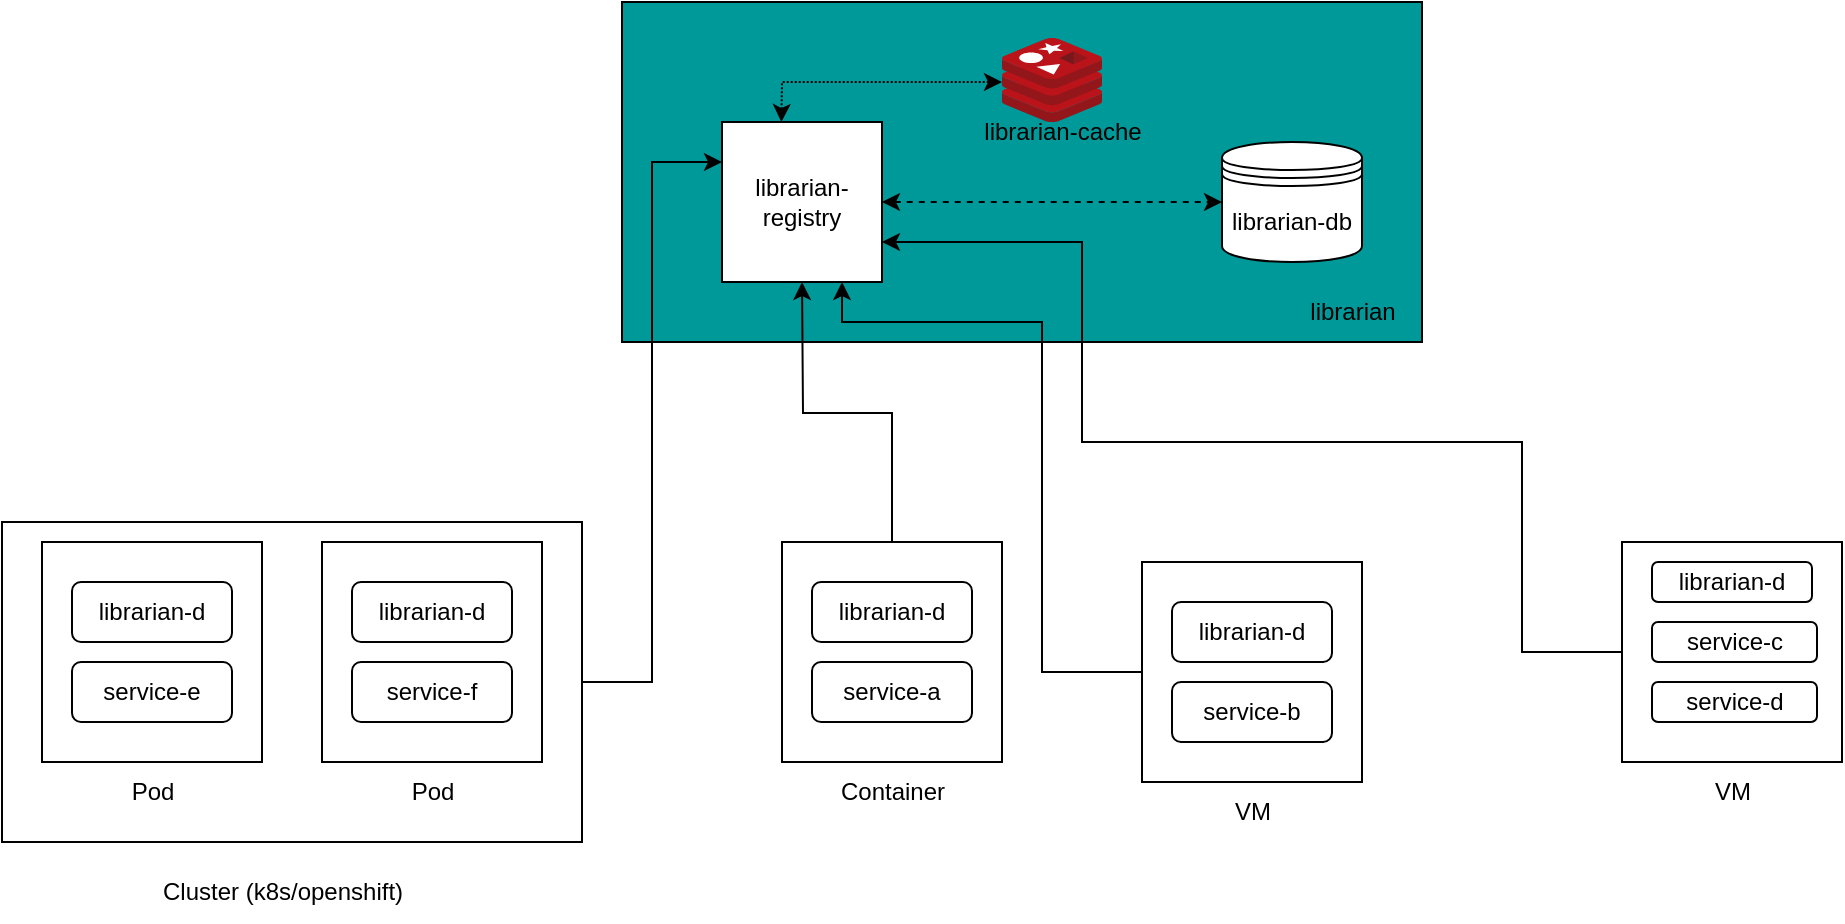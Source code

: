 <mxfile version="20.7.4" type="device"><diagram id="T3zy43xBxYmcpjcq6XOd" name="Page-1"><mxGraphModel dx="2261" dy="767" grid="1" gridSize="10" guides="1" tooltips="1" connect="1" arrows="1" fold="1" page="1" pageScale="1" pageWidth="827" pageHeight="1169" math="0" shadow="0"><root><mxCell id="0"/><mxCell id="1" parent="0"/><mxCell id="Tfm2mEiAhiy_THVITVgr-8" value="" style="rounded=0;whiteSpace=wrap;html=1;fillColor=#009999;" vertex="1" parent="1"><mxGeometry x="300" y="90" width="400" height="170" as="geometry"/></mxCell><mxCell id="Tfm2mEiAhiy_THVITVgr-13" style="edgeStyle=orthogonalEdgeStyle;rounded=0;orthogonalLoop=1;jettySize=auto;html=1;" edge="1" parent="1" source="Tfm2mEiAhiy_THVITVgr-9"><mxGeometry relative="1" as="geometry"><mxPoint x="390" y="230" as="targetPoint"/></mxGeometry></mxCell><mxCell id="Tfm2mEiAhiy_THVITVgr-14" value="" style="group" vertex="1" connectable="0" parent="1"><mxGeometry x="350" y="108" width="320" height="122" as="geometry"/></mxCell><mxCell id="Tfm2mEiAhiy_THVITVgr-1" value="librarian-registry" style="whiteSpace=wrap;html=1;aspect=fixed;" vertex="1" parent="Tfm2mEiAhiy_THVITVgr-14"><mxGeometry y="42" width="80" height="80" as="geometry"/></mxCell><mxCell id="Tfm2mEiAhiy_THVITVgr-2" value="librarian-db" style="shape=datastore;whiteSpace=wrap;html=1;" vertex="1" parent="Tfm2mEiAhiy_THVITVgr-14"><mxGeometry x="250" y="52" width="70" height="60" as="geometry"/></mxCell><mxCell id="Tfm2mEiAhiy_THVITVgr-7" value="librarian-cache" style="text;html=1;align=center;verticalAlign=middle;resizable=0;points=[];autosize=1;strokeColor=none;fillColor=none;" vertex="1" parent="Tfm2mEiAhiy_THVITVgr-14"><mxGeometry x="120" y="32" width="100" height="30" as="geometry"/></mxCell><mxCell id="Tfm2mEiAhiy_THVITVgr-5" value="" style="sketch=0;aspect=fixed;html=1;points=[];align=center;image;fontSize=12;image=img/lib/mscae/Cache_Redis_Product.svg;" vertex="1" parent="Tfm2mEiAhiy_THVITVgr-14"><mxGeometry x="140" width="50" height="42" as="geometry"/></mxCell><mxCell id="Tfm2mEiAhiy_THVITVgr-6" value="" style="endArrow=classic;startArrow=classic;html=1;rounded=0;entryX=0;entryY=0.524;entryDx=0;entryDy=0;entryPerimeter=0;exitX=0.371;exitY=0;exitDx=0;exitDy=0;exitPerimeter=0;dashed=1;dashPattern=1 1;" edge="1" parent="Tfm2mEiAhiy_THVITVgr-14" source="Tfm2mEiAhiy_THVITVgr-1" target="Tfm2mEiAhiy_THVITVgr-5"><mxGeometry width="50" height="50" relative="1" as="geometry"><mxPoint x="-20" y="22" as="sourcePoint"/><mxPoint x="65" y="-18" as="targetPoint"/><Array as="points"><mxPoint x="30" y="22"/></Array></mxGeometry></mxCell><mxCell id="Tfm2mEiAhiy_THVITVgr-4" value="" style="endArrow=classic;startArrow=classic;html=1;rounded=0;exitX=1;exitY=0.5;exitDx=0;exitDy=0;entryX=0;entryY=0.5;entryDx=0;entryDy=0;dashed=1;" edge="1" parent="Tfm2mEiAhiy_THVITVgr-14" source="Tfm2mEiAhiy_THVITVgr-1" target="Tfm2mEiAhiy_THVITVgr-2"><mxGeometry width="50" height="50" relative="1" as="geometry"><mxPoint x="130" y="132" as="sourcePoint"/><mxPoint x="180" y="82" as="targetPoint"/></mxGeometry></mxCell><mxCell id="Tfm2mEiAhiy_THVITVgr-15" value="librarian" style="text;html=1;align=center;verticalAlign=middle;resizable=0;points=[];autosize=1;strokeColor=none;fillColor=none;" vertex="1" parent="1"><mxGeometry x="630" y="230" width="70" height="30" as="geometry"/></mxCell><mxCell id="Tfm2mEiAhiy_THVITVgr-17" value="" style="group" vertex="1" connectable="0" parent="1"><mxGeometry x="380" y="360" width="110" height="150" as="geometry"/></mxCell><mxCell id="Tfm2mEiAhiy_THVITVgr-10" value="Container" style="text;html=1;align=center;verticalAlign=middle;resizable=0;points=[];autosize=1;strokeColor=none;fillColor=none;" vertex="1" parent="Tfm2mEiAhiy_THVITVgr-17"><mxGeometry x="15" y="110" width="80" height="30" as="geometry"/></mxCell><mxCell id="Tfm2mEiAhiy_THVITVgr-16" value="" style="group" vertex="1" connectable="0" parent="Tfm2mEiAhiy_THVITVgr-17"><mxGeometry width="110" height="110" as="geometry"/></mxCell><mxCell id="Tfm2mEiAhiy_THVITVgr-9" value="" style="whiteSpace=wrap;html=1;aspect=fixed;fillColor=none;" vertex="1" parent="Tfm2mEiAhiy_THVITVgr-16"><mxGeometry width="110" height="110" as="geometry"/></mxCell><mxCell id="Tfm2mEiAhiy_THVITVgr-11" value="service-a" style="rounded=1;whiteSpace=wrap;html=1;fillColor=none;" vertex="1" parent="Tfm2mEiAhiy_THVITVgr-16"><mxGeometry x="15" y="60" width="80" height="30" as="geometry"/></mxCell><mxCell id="Tfm2mEiAhiy_THVITVgr-12" value="librarian-d" style="rounded=1;whiteSpace=wrap;html=1;fillColor=none;" vertex="1" parent="Tfm2mEiAhiy_THVITVgr-16"><mxGeometry x="15" y="20" width="80" height="30" as="geometry"/></mxCell><mxCell id="Tfm2mEiAhiy_THVITVgr-18" value="" style="group;rotation=90;" vertex="1" connectable="0" parent="1"><mxGeometry x="560" y="370" width="110" height="150" as="geometry"/></mxCell><mxCell id="Tfm2mEiAhiy_THVITVgr-19" value="VM" style="text;html=1;align=center;verticalAlign=middle;resizable=0;points=[];autosize=1;strokeColor=none;fillColor=none;" vertex="1" parent="Tfm2mEiAhiy_THVITVgr-18"><mxGeometry x="35" y="110" width="40" height="30" as="geometry"/></mxCell><mxCell id="Tfm2mEiAhiy_THVITVgr-20" value="" style="group" vertex="1" connectable="0" parent="Tfm2mEiAhiy_THVITVgr-18"><mxGeometry width="110" height="110" as="geometry"/></mxCell><mxCell id="Tfm2mEiAhiy_THVITVgr-21" value="" style="whiteSpace=wrap;html=1;aspect=fixed;fillColor=none;" vertex="1" parent="Tfm2mEiAhiy_THVITVgr-20"><mxGeometry width="110" height="110" as="geometry"/></mxCell><mxCell id="Tfm2mEiAhiy_THVITVgr-22" value="service-b" style="rounded=1;whiteSpace=wrap;html=1;fillColor=none;" vertex="1" parent="Tfm2mEiAhiy_THVITVgr-20"><mxGeometry x="15" y="60" width="80" height="30" as="geometry"/></mxCell><mxCell id="Tfm2mEiAhiy_THVITVgr-23" value="librarian-d" style="rounded=1;whiteSpace=wrap;html=1;fillColor=none;" vertex="1" parent="Tfm2mEiAhiy_THVITVgr-20"><mxGeometry x="15" y="20" width="80" height="30" as="geometry"/></mxCell><mxCell id="Tfm2mEiAhiy_THVITVgr-24" value="" style="group" vertex="1" connectable="0" parent="1"><mxGeometry x="800" y="360" width="110" height="150" as="geometry"/></mxCell><mxCell id="Tfm2mEiAhiy_THVITVgr-25" value="VM" style="text;html=1;align=center;verticalAlign=middle;resizable=0;points=[];autosize=1;strokeColor=none;fillColor=none;" vertex="1" parent="Tfm2mEiAhiy_THVITVgr-24"><mxGeometry x="35" y="110" width="40" height="30" as="geometry"/></mxCell><mxCell id="Tfm2mEiAhiy_THVITVgr-26" value="" style="group" vertex="1" connectable="0" parent="Tfm2mEiAhiy_THVITVgr-24"><mxGeometry width="110" height="110" as="geometry"/></mxCell><mxCell id="Tfm2mEiAhiy_THVITVgr-27" value="" style="whiteSpace=wrap;html=1;aspect=fixed;fillColor=none;" vertex="1" parent="Tfm2mEiAhiy_THVITVgr-26"><mxGeometry width="110" height="110" as="geometry"/></mxCell><mxCell id="Tfm2mEiAhiy_THVITVgr-28" value="service-c" style="rounded=1;whiteSpace=wrap;html=1;fillColor=none;" vertex="1" parent="Tfm2mEiAhiy_THVITVgr-26"><mxGeometry x="15" y="40" width="82.5" height="20" as="geometry"/></mxCell><mxCell id="Tfm2mEiAhiy_THVITVgr-29" value="librarian-d" style="rounded=1;whiteSpace=wrap;html=1;fillColor=none;" vertex="1" parent="Tfm2mEiAhiy_THVITVgr-26"><mxGeometry x="15" y="10" width="80" height="20" as="geometry"/></mxCell><mxCell id="Tfm2mEiAhiy_THVITVgr-38" value="service-d" style="rounded=1;whiteSpace=wrap;html=1;fillColor=none;" vertex="1" parent="Tfm2mEiAhiy_THVITVgr-26"><mxGeometry x="15" y="70" width="82.5" height="20" as="geometry"/></mxCell><mxCell id="Tfm2mEiAhiy_THVITVgr-52" style="edgeStyle=orthogonalEdgeStyle;rounded=0;orthogonalLoop=1;jettySize=auto;html=1;entryX=0;entryY=0.25;entryDx=0;entryDy=0;" edge="1" parent="1" source="Tfm2mEiAhiy_THVITVgr-51" target="Tfm2mEiAhiy_THVITVgr-1"><mxGeometry relative="1" as="geometry"/></mxCell><mxCell id="Tfm2mEiAhiy_THVITVgr-54" style="edgeStyle=orthogonalEdgeStyle;rounded=0;orthogonalLoop=1;jettySize=auto;html=1;entryX=0.75;entryY=1;entryDx=0;entryDy=0;" edge="1" parent="1" source="Tfm2mEiAhiy_THVITVgr-21" target="Tfm2mEiAhiy_THVITVgr-1"><mxGeometry relative="1" as="geometry"><Array as="points"><mxPoint x="510" y="425"/><mxPoint x="510" y="250"/><mxPoint x="410" y="250"/></Array></mxGeometry></mxCell><mxCell id="Tfm2mEiAhiy_THVITVgr-55" style="edgeStyle=orthogonalEdgeStyle;rounded=0;orthogonalLoop=1;jettySize=auto;html=1;entryX=1;entryY=0.75;entryDx=0;entryDy=0;" edge="1" parent="1" source="Tfm2mEiAhiy_THVITVgr-27" target="Tfm2mEiAhiy_THVITVgr-1"><mxGeometry relative="1" as="geometry"><Array as="points"><mxPoint x="750" y="415"/><mxPoint x="750" y="310"/><mxPoint x="530" y="310"/><mxPoint x="530" y="210"/></Array></mxGeometry></mxCell><mxCell id="Tfm2mEiAhiy_THVITVgr-57" value="" style="group" vertex="1" connectable="0" parent="1"><mxGeometry x="-10" y="350" width="290" height="160" as="geometry"/></mxCell><mxCell id="Tfm2mEiAhiy_THVITVgr-51" value="" style="rounded=0;whiteSpace=wrap;html=1;fillColor=none;" vertex="1" parent="Tfm2mEiAhiy_THVITVgr-57"><mxGeometry width="290" height="160" as="geometry"/></mxCell><mxCell id="Tfm2mEiAhiy_THVITVgr-39" value="" style="group" vertex="1" connectable="0" parent="Tfm2mEiAhiy_THVITVgr-57"><mxGeometry x="20" y="10" width="110" height="150" as="geometry"/></mxCell><mxCell id="Tfm2mEiAhiy_THVITVgr-40" value="Pod" style="text;html=1;align=center;verticalAlign=middle;resizable=0;points=[];autosize=1;strokeColor=none;fillColor=none;" vertex="1" parent="Tfm2mEiAhiy_THVITVgr-39"><mxGeometry x="35" y="110" width="40" height="30" as="geometry"/></mxCell><mxCell id="Tfm2mEiAhiy_THVITVgr-41" value="" style="group" vertex="1" connectable="0" parent="Tfm2mEiAhiy_THVITVgr-39"><mxGeometry width="110" height="110" as="geometry"/></mxCell><mxCell id="Tfm2mEiAhiy_THVITVgr-42" value="" style="whiteSpace=wrap;html=1;aspect=fixed;fillColor=none;" vertex="1" parent="Tfm2mEiAhiy_THVITVgr-41"><mxGeometry width="110" height="110" as="geometry"/></mxCell><mxCell id="Tfm2mEiAhiy_THVITVgr-43" value="service-e" style="rounded=1;whiteSpace=wrap;html=1;fillColor=none;" vertex="1" parent="Tfm2mEiAhiy_THVITVgr-41"><mxGeometry x="15" y="60" width="80" height="30" as="geometry"/></mxCell><mxCell id="Tfm2mEiAhiy_THVITVgr-44" value="librarian-d" style="rounded=1;whiteSpace=wrap;html=1;fillColor=none;" vertex="1" parent="Tfm2mEiAhiy_THVITVgr-41"><mxGeometry x="15" y="20" width="80" height="30" as="geometry"/></mxCell><mxCell id="Tfm2mEiAhiy_THVITVgr-45" value="" style="group" vertex="1" connectable="0" parent="Tfm2mEiAhiy_THVITVgr-57"><mxGeometry x="160" y="10" width="110" height="150" as="geometry"/></mxCell><mxCell id="Tfm2mEiAhiy_THVITVgr-46" value="Pod" style="text;html=1;align=center;verticalAlign=middle;resizable=0;points=[];autosize=1;strokeColor=none;fillColor=none;" vertex="1" parent="Tfm2mEiAhiy_THVITVgr-45"><mxGeometry x="35" y="110" width="40" height="30" as="geometry"/></mxCell><mxCell id="Tfm2mEiAhiy_THVITVgr-47" value="" style="group" vertex="1" connectable="0" parent="Tfm2mEiAhiy_THVITVgr-45"><mxGeometry width="110" height="110" as="geometry"/></mxCell><mxCell id="Tfm2mEiAhiy_THVITVgr-48" value="" style="whiteSpace=wrap;html=1;aspect=fixed;fillColor=none;" vertex="1" parent="Tfm2mEiAhiy_THVITVgr-47"><mxGeometry width="110" height="110" as="geometry"/></mxCell><mxCell id="Tfm2mEiAhiy_THVITVgr-49" value="service-f" style="rounded=1;whiteSpace=wrap;html=1;fillColor=none;" vertex="1" parent="Tfm2mEiAhiy_THVITVgr-47"><mxGeometry x="15" y="60" width="80" height="30" as="geometry"/></mxCell><mxCell id="Tfm2mEiAhiy_THVITVgr-50" value="librarian-d" style="rounded=1;whiteSpace=wrap;html=1;fillColor=none;" vertex="1" parent="Tfm2mEiAhiy_THVITVgr-47"><mxGeometry x="15" y="20" width="80" height="30" as="geometry"/></mxCell><mxCell id="Tfm2mEiAhiy_THVITVgr-58" value="Cluster (k8s/openshift)" style="text;html=1;align=center;verticalAlign=middle;resizable=0;points=[];autosize=1;strokeColor=none;fillColor=none;" vertex="1" parent="1"><mxGeometry x="60" y="520" width="140" height="30" as="geometry"/></mxCell></root></mxGraphModel></diagram></mxfile>